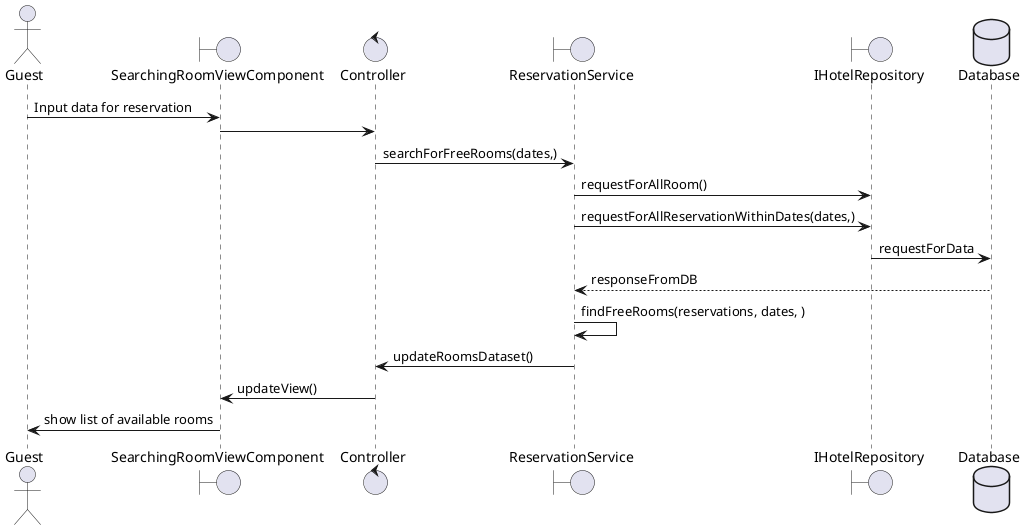 @startuml
actor Guest
boundary SearchingRoomViewComponent
control Controller
boundary ReservationService
boundary IHotelRepository
database Database

Guest->SearchingRoomViewComponent:Input data for reservation
SearchingRoomViewComponent->Controller:
Controller->ReservationService:searchForFreeRooms(dates,)
ReservationService->IHotelRepository: requestForAllRoom()
ReservationService->IHotelRepository: requestForAllReservationWithinDates(dates,)
IHotelRepository->Database: requestForData
Database-->ReservationService: responseFromDB
ReservationService->ReservationService: findFreeRooms(reservations, dates, )
ReservationService->Controller: updateRoomsDataset()
Controller->SearchingRoomViewComponent:updateView()
SearchingRoomViewComponent->Guest:show list of available rooms

@enduml